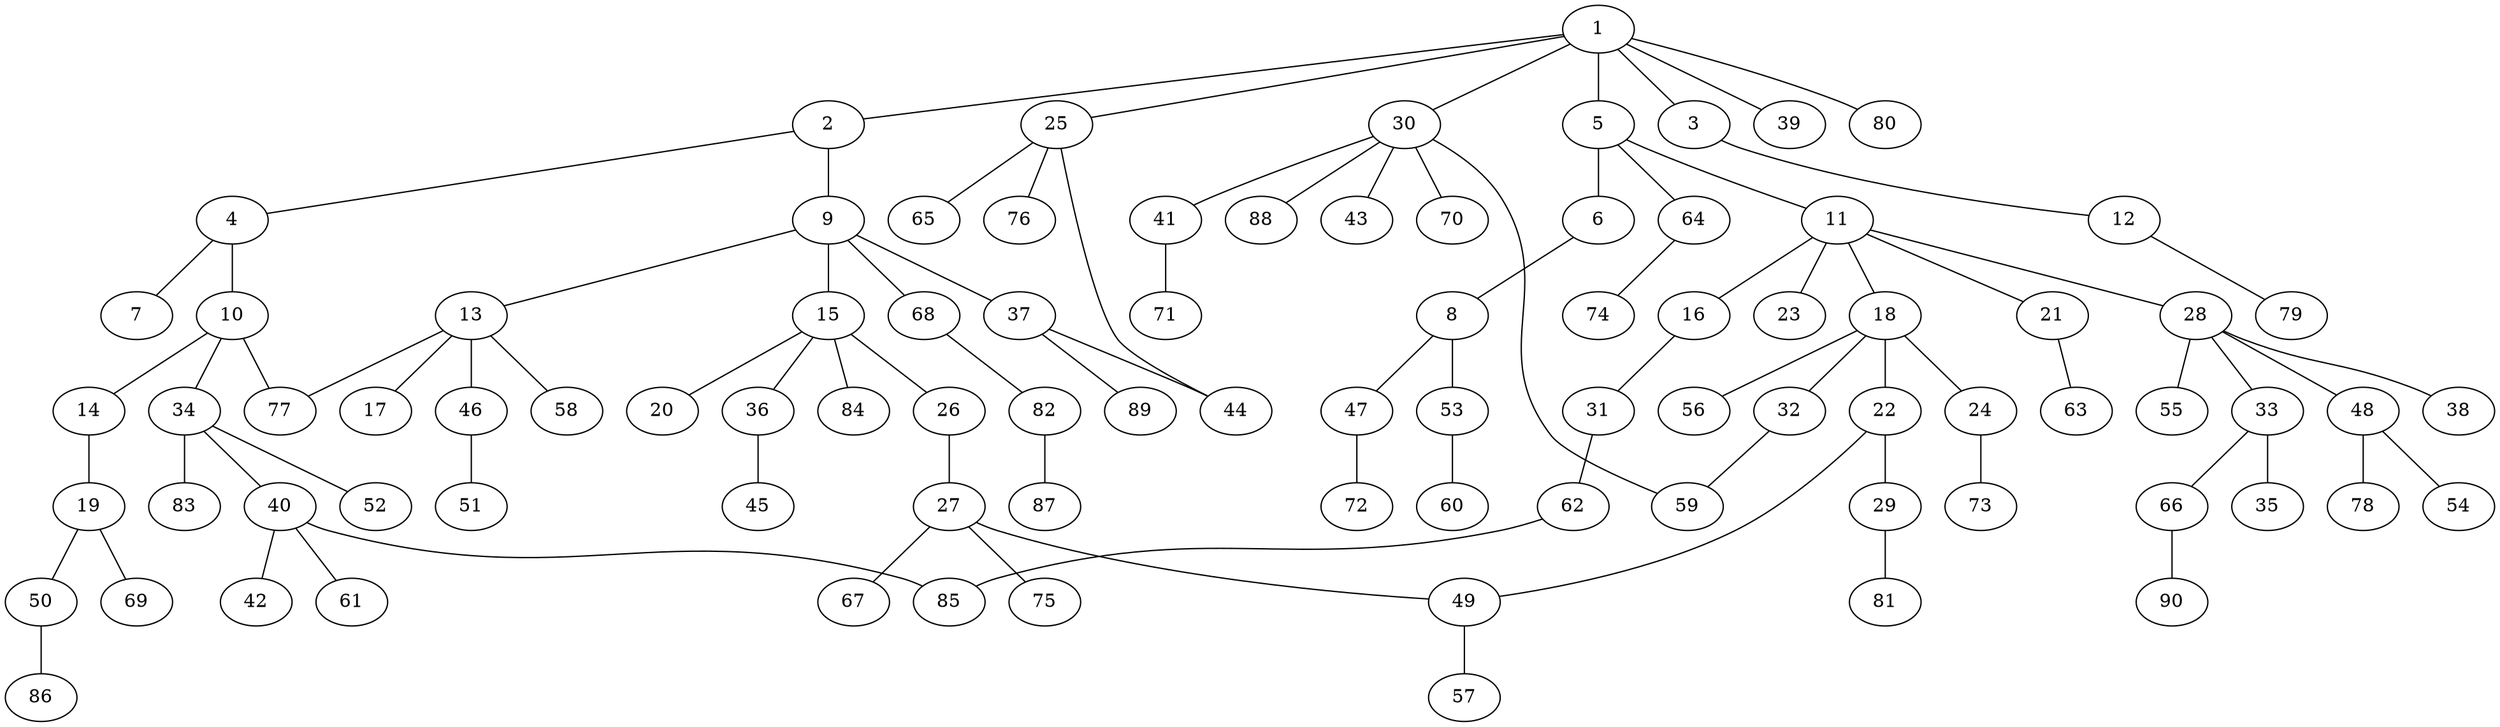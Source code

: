 graph graphname {1--2
1--3
1--5
1--25
1--30
1--39
1--80
2--4
2--9
3--12
4--7
4--10
5--6
5--11
5--64
6--8
8--47
8--53
9--13
9--15
9--37
9--68
10--14
10--34
10--77
11--16
11--18
11--21
11--23
11--28
12--79
13--17
13--46
13--58
13--77
14--19
15--20
15--26
15--36
15--84
16--31
18--22
18--24
18--32
18--56
19--50
19--69
21--63
22--29
22--49
24--73
25--44
25--65
25--76
26--27
27--49
27--67
27--75
28--33
28--38
28--48
28--55
29--81
30--41
30--43
30--59
30--70
30--88
31--62
32--59
33--35
33--66
34--40
34--52
34--83
36--45
37--44
37--89
40--42
40--61
40--85
41--71
46--51
47--72
48--54
48--78
49--57
50--86
53--60
62--85
64--74
66--90
68--82
82--87
}